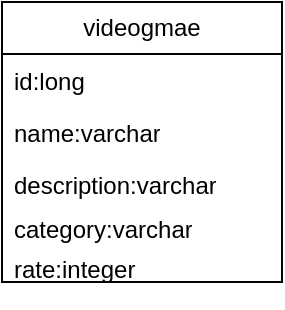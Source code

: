 <mxfile version="21.3.5" type="github">
  <diagram name="Página-1" id="rHbrp_x7v87Tb8cUYKFK">
    <mxGraphModel dx="954" dy="616" grid="1" gridSize="10" guides="1" tooltips="1" connect="1" arrows="1" fold="1" page="1" pageScale="1" pageWidth="827" pageHeight="1169" math="0" shadow="0">
      <root>
        <mxCell id="0" />
        <mxCell id="1" parent="0" />
        <mxCell id="A6DE0csZ05J6eWKyjmHg-1" value="videogmae" style="swimlane;fontStyle=0;childLayout=stackLayout;horizontal=1;startSize=26;fillColor=none;horizontalStack=0;resizeParent=1;resizeParentMax=0;resizeLast=0;collapsible=1;marginBottom=0;whiteSpace=wrap;html=1;" vertex="1" parent="1">
          <mxGeometry x="130" y="170" width="140" height="140" as="geometry" />
        </mxCell>
        <mxCell id="A6DE0csZ05J6eWKyjmHg-2" value="id:long" style="text;strokeColor=none;fillColor=none;align=left;verticalAlign=top;spacingLeft=4;spacingRight=4;overflow=hidden;rotatable=0;points=[[0,0.5],[1,0.5]];portConstraint=eastwest;whiteSpace=wrap;html=1;" vertex="1" parent="A6DE0csZ05J6eWKyjmHg-1">
          <mxGeometry y="26" width="140" height="26" as="geometry" />
        </mxCell>
        <mxCell id="A6DE0csZ05J6eWKyjmHg-3" value="name:varchar" style="text;strokeColor=none;fillColor=none;align=left;verticalAlign=top;spacingLeft=4;spacingRight=4;overflow=hidden;rotatable=0;points=[[0,0.5],[1,0.5]];portConstraint=eastwest;whiteSpace=wrap;html=1;" vertex="1" parent="A6DE0csZ05J6eWKyjmHg-1">
          <mxGeometry y="52" width="140" height="26" as="geometry" />
        </mxCell>
        <mxCell id="A6DE0csZ05J6eWKyjmHg-4" value="description:varchar" style="text;strokeColor=none;fillColor=none;align=left;verticalAlign=top;spacingLeft=4;spacingRight=4;overflow=hidden;rotatable=0;points=[[0,0.5],[1,0.5]];portConstraint=eastwest;whiteSpace=wrap;html=1;" vertex="1" parent="A6DE0csZ05J6eWKyjmHg-1">
          <mxGeometry y="78" width="140" height="62" as="geometry" />
        </mxCell>
        <mxCell id="A6DE0csZ05J6eWKyjmHg-5" value="category:varchar" style="text;strokeColor=none;fillColor=none;align=left;verticalAlign=top;spacingLeft=4;spacingRight=4;overflow=hidden;rotatable=0;points=[[0,0.5],[1,0.5]];portConstraint=eastwest;whiteSpace=wrap;html=1;" vertex="1" parent="1">
          <mxGeometry x="130" y="270" width="140" height="50" as="geometry" />
        </mxCell>
        <mxCell id="A6DE0csZ05J6eWKyjmHg-7" value="rate:integer" style="text;strokeColor=none;fillColor=none;align=left;verticalAlign=top;spacingLeft=4;spacingRight=4;overflow=hidden;rotatable=0;points=[[0,0.5],[1,0.5]];portConstraint=eastwest;whiteSpace=wrap;html=1;" vertex="1" parent="1">
          <mxGeometry x="130" y="290" width="140" height="20" as="geometry" />
        </mxCell>
      </root>
    </mxGraphModel>
  </diagram>
</mxfile>
